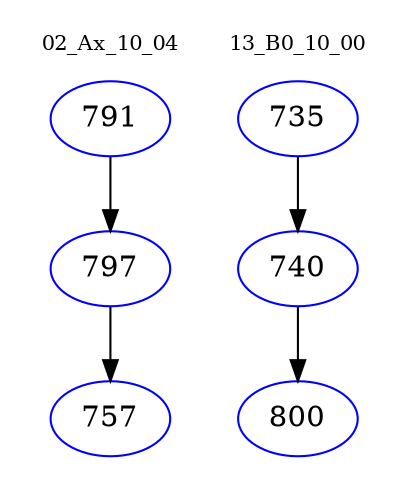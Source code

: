 digraph{
subgraph cluster_0 {
color = white
label = "02_Ax_10_04";
fontsize=10;
T0_791 [label="791", color="blue"]
T0_791 -> T0_797 [color="black"]
T0_797 [label="797", color="blue"]
T0_797 -> T0_757 [color="black"]
T0_757 [label="757", color="blue"]
}
subgraph cluster_1 {
color = white
label = "13_B0_10_00";
fontsize=10;
T1_735 [label="735", color="blue"]
T1_735 -> T1_740 [color="black"]
T1_740 [label="740", color="blue"]
T1_740 -> T1_800 [color="black"]
T1_800 [label="800", color="blue"]
}
}
